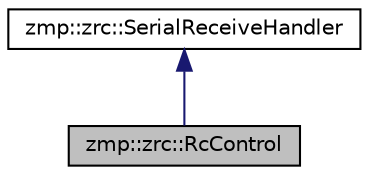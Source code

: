 digraph "zmp::zrc::RcControl"
{
  edge [fontname="Helvetica",fontsize="10",labelfontname="Helvetica",labelfontsize="10"];
  node [fontname="Helvetica",fontsize="10",shape=record];
  Node1 [label="zmp::zrc::RcControl",height=0.2,width=0.4,color="black", fillcolor="grey75", style="filled" fontcolor="black"];
  Node2 -> Node1 [dir="back",color="midnightblue",fontsize="10",style="solid",fontname="Helvetica"];
  Node2 [label="zmp::zrc::SerialReceiveHandler",height=0.2,width=0.4,color="black", fillcolor="white", style="filled",URL="$classzmp_1_1zrc_1_1SerialReceiveHandler.html"];
}
